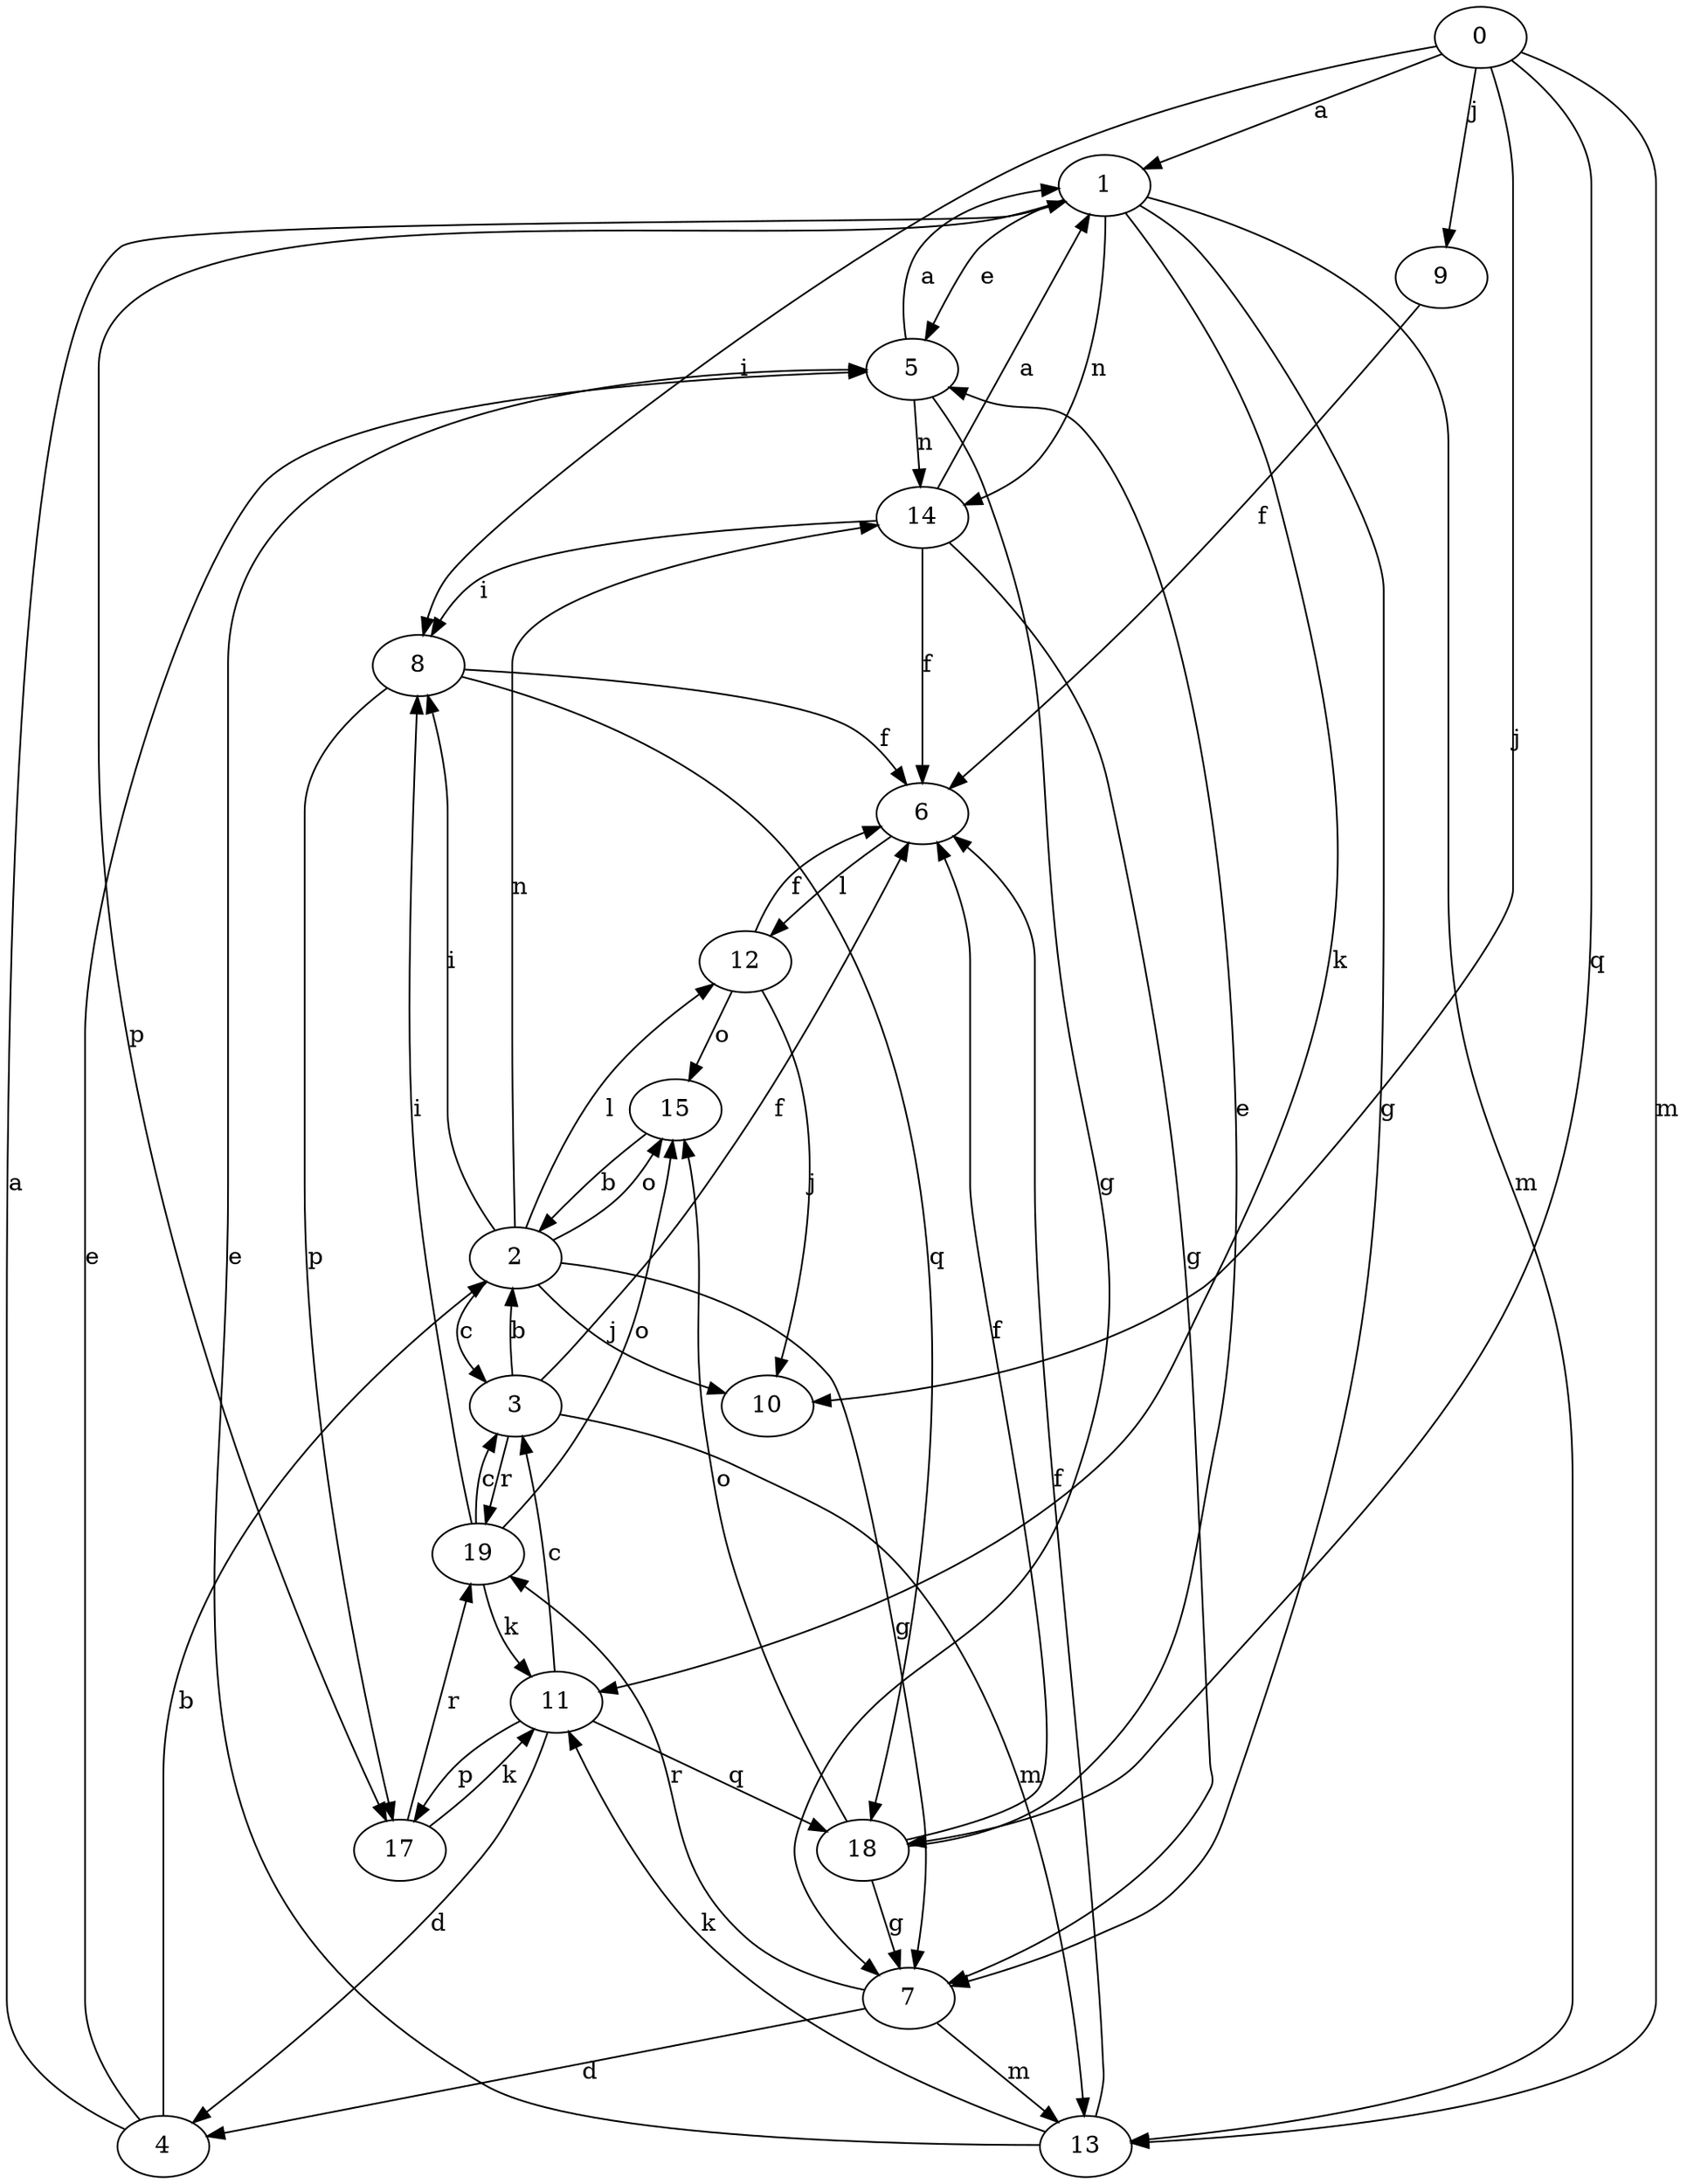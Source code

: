 strict digraph  {
0;
1;
2;
3;
4;
5;
6;
7;
8;
9;
10;
11;
12;
13;
14;
15;
17;
18;
19;
0 -> 1  [label=a];
0 -> 8  [label=i];
0 -> 9  [label=j];
0 -> 10  [label=j];
0 -> 13  [label=m];
0 -> 18  [label=q];
1 -> 5  [label=e];
1 -> 7  [label=g];
1 -> 11  [label=k];
1 -> 13  [label=m];
1 -> 14  [label=n];
1 -> 17  [label=p];
2 -> 3  [label=c];
2 -> 7  [label=g];
2 -> 8  [label=i];
2 -> 10  [label=j];
2 -> 12  [label=l];
2 -> 14  [label=n];
2 -> 15  [label=o];
3 -> 2  [label=b];
3 -> 6  [label=f];
3 -> 13  [label=m];
3 -> 19  [label=r];
4 -> 1  [label=a];
4 -> 2  [label=b];
4 -> 5  [label=e];
5 -> 1  [label=a];
5 -> 7  [label=g];
5 -> 14  [label=n];
6 -> 12  [label=l];
7 -> 4  [label=d];
7 -> 13  [label=m];
7 -> 19  [label=r];
8 -> 6  [label=f];
8 -> 17  [label=p];
8 -> 18  [label=q];
9 -> 6  [label=f];
11 -> 3  [label=c];
11 -> 4  [label=d];
11 -> 17  [label=p];
11 -> 18  [label=q];
12 -> 6  [label=f];
12 -> 10  [label=j];
12 -> 15  [label=o];
13 -> 5  [label=e];
13 -> 6  [label=f];
13 -> 11  [label=k];
14 -> 1  [label=a];
14 -> 6  [label=f];
14 -> 7  [label=g];
14 -> 8  [label=i];
15 -> 2  [label=b];
17 -> 11  [label=k];
17 -> 19  [label=r];
18 -> 5  [label=e];
18 -> 6  [label=f];
18 -> 7  [label=g];
18 -> 15  [label=o];
19 -> 3  [label=c];
19 -> 8  [label=i];
19 -> 11  [label=k];
19 -> 15  [label=o];
}
